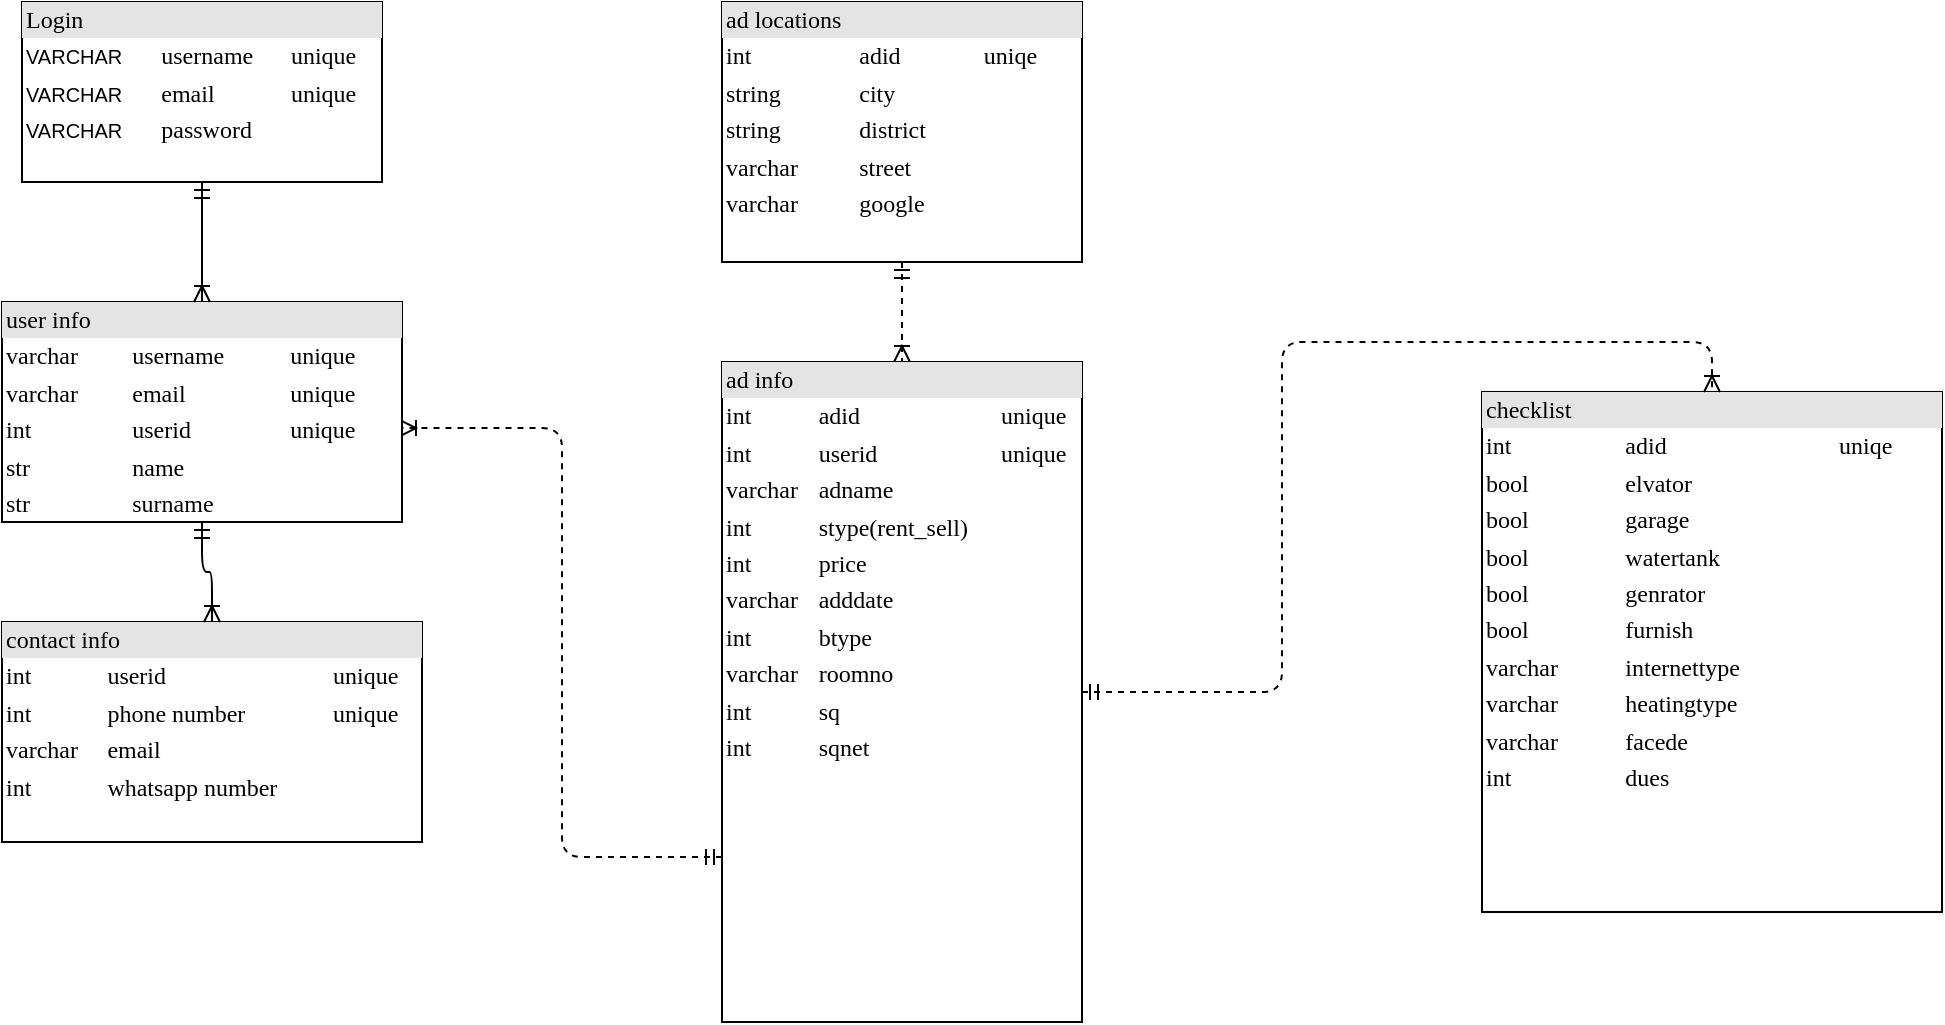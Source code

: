 <mxfile version="20.6.0" type="github">
  <diagram name="Page-1" id="2ca16b54-16f6-2749-3443-fa8db7711227">
    <mxGraphModel dx="1422" dy="737" grid="1" gridSize="10" guides="1" tooltips="1" connect="1" arrows="1" fold="1" page="1" pageScale="1" pageWidth="1100" pageHeight="850" background="none" math="0" shadow="0">
      <root>
        <mxCell id="0" />
        <mxCell id="1" parent="0" />
        <mxCell id="2ed32ef02a7f4228-1" value="&lt;div style=&quot;box-sizing:border-box;width:100%;background:#e4e4e4;padding:2px;&quot;&gt;Login&lt;/div&gt;&lt;table style=&quot;width:100%;font-size:1em;&quot; cellpadding=&quot;2&quot; cellspacing=&quot;0&quot;&gt;&lt;tbody&gt;&lt;tr&gt;&lt;td&gt;&lt;span style=&quot;font-family: Verdana, sans-serif; background-color: rgb(255, 255, 255);&quot;&gt;&lt;font style=&quot;font-size: 10px;&quot;&gt;VARCHAR&lt;/font&gt;&lt;/span&gt;&lt;br&gt;&lt;/td&gt;&lt;td&gt;username&lt;/td&gt;&lt;td&gt;unique&lt;br&gt;&lt;/td&gt;&lt;/tr&gt;&lt;tr&gt;&lt;td&gt;&lt;span style=&quot;font-family: Verdana, sans-serif; font-size: 10px; background-color: rgb(255, 255, 255);&quot;&gt;VARCHAR&lt;/span&gt;&lt;br&gt;&lt;/td&gt;&lt;td&gt;email&lt;/td&gt;&lt;td&gt;unique&lt;/td&gt;&lt;/tr&gt;&lt;tr&gt;&lt;td&gt;&lt;span style=&quot;font-family: Verdana, sans-serif; font-size: 10px; background-color: rgb(255, 255, 255);&quot;&gt;VARCHAR&lt;/span&gt;&lt;br&gt;&lt;/td&gt;&lt;td&gt;password&lt;/td&gt;&lt;td&gt;&lt;br&gt;&lt;/td&gt;&lt;/tr&gt;&lt;tr&gt;&lt;td&gt;&lt;/td&gt;&lt;td&gt;&lt;br&gt;&lt;/td&gt;&lt;td&gt;&lt;br&gt;&lt;/td&gt;&lt;/tr&gt;&lt;/tbody&gt;&lt;/table&gt;" style="verticalAlign=top;align=left;overflow=fill;html=1;rounded=0;shadow=0;comic=0;labelBackgroundColor=none;strokeWidth=1;fontFamily=Verdana;fontSize=12" parent="1" vertex="1">
          <mxGeometry x="110" y="100" width="180" height="90" as="geometry" />
        </mxCell>
        <mxCell id="2ed32ef02a7f4228-18" style="edgeStyle=orthogonalEdgeStyle;html=1;entryX=0.5;entryY=0;dashed=1;labelBackgroundColor=none;startArrow=ERmandOne;endArrow=ERoneToMany;fontFamily=Verdana;fontSize=12;align=left;" parent="1" source="2ed32ef02a7f4228-2" target="2ed32ef02a7f4228-8" edge="1">
          <mxGeometry relative="1" as="geometry" />
        </mxCell>
        <mxCell id="2ed32ef02a7f4228-2" value="&lt;div style=&quot;box-sizing: border-box ; width: 100% ; background: #e4e4e4 ; padding: 2px&quot;&gt;ad locations&lt;/div&gt;&lt;table style=&quot;width: 100%; font-size: 1em;&quot; cellpadding=&quot;2&quot; cellspacing=&quot;0&quot;&gt;&lt;tbody&gt;&lt;/tbody&gt;&lt;/table&gt;&lt;table style=&quot;font-size: 1em; width: 180px;&quot; cellpadding=&quot;2&quot; cellspacing=&quot;0&quot;&gt;&lt;tbody&gt;&lt;tr&gt;&lt;td&gt;int&lt;/td&gt;&lt;td&gt;adid&lt;/td&gt;&lt;td&gt;uniqe&lt;/td&gt;&lt;/tr&gt;&lt;tr&gt;&lt;td&gt;string&lt;br&gt;&lt;/td&gt;&lt;td&gt;city&lt;br&gt;&lt;/td&gt;&lt;td&gt;&lt;br&gt;&lt;/td&gt;&lt;/tr&gt;&lt;tr&gt;&lt;td&gt;string&lt;/td&gt;&lt;td&gt;district&lt;br&gt;&lt;/td&gt;&lt;td&gt;&lt;br&gt;&lt;/td&gt;&lt;/tr&gt;&lt;tr&gt;&lt;td&gt;varchar&lt;br&gt;&lt;/td&gt;&lt;td&gt;street&lt;/td&gt;&lt;td&gt;&lt;br&gt;&lt;/td&gt;&lt;/tr&gt;&lt;tr&gt;&lt;td&gt;varchar&lt;/td&gt;&lt;td&gt;google&lt;/td&gt;&lt;td&gt;&lt;br&gt;&lt;/td&gt;&lt;/tr&gt;&lt;/tbody&gt;&lt;/table&gt;" style="verticalAlign=top;align=left;overflow=fill;html=1;rounded=0;shadow=0;comic=0;labelBackgroundColor=none;strokeWidth=1;fontFamily=Verdana;fontSize=12" parent="1" vertex="1">
          <mxGeometry x="460" y="100" width="180" height="130" as="geometry" />
        </mxCell>
        <mxCell id="2ed32ef02a7f4228-22" style="edgeStyle=orthogonalEdgeStyle;html=1;exitX=0;exitY=0.75;entryX=0.995;entryY=0.573;dashed=1;labelBackgroundColor=none;startArrow=ERmandOne;endArrow=ERoneToMany;fontFamily=Verdana;fontSize=12;align=left;entryDx=0;entryDy=0;entryPerimeter=0;" parent="1" source="2ed32ef02a7f4228-8" target="2ed32ef02a7f4228-5" edge="1">
          <mxGeometry relative="1" as="geometry" />
        </mxCell>
        <mxCell id="2ed32ef02a7f4228-4" value="&lt;div style=&quot;box-sizing: border-box ; width: 100% ; background: #e4e4e4 ; padding: 2px&quot;&gt;contact info&lt;/div&gt;&lt;table style=&quot;width: 100% ; font-size: 1em&quot; cellpadding=&quot;2&quot; cellspacing=&quot;0&quot;&gt;&lt;tbody&gt;&lt;tr&gt;&lt;td&gt;int&lt;/td&gt;&lt;td&gt;userid&lt;/td&gt;&lt;td&gt;unique&lt;/td&gt;&lt;/tr&gt;&lt;tr&gt;&lt;td&gt;int&lt;/td&gt;&lt;td&gt;phone number&lt;/td&gt;&lt;td&gt;unique&lt;/td&gt;&lt;/tr&gt;&lt;tr&gt;&lt;td&gt;varchar&lt;/td&gt;&lt;td&gt;email&lt;/td&gt;&lt;td&gt;&lt;br&gt;&lt;/td&gt;&lt;/tr&gt;&lt;tr&gt;&lt;td&gt;int&lt;/td&gt;&lt;td&gt;whatsapp number&lt;/td&gt;&lt;td&gt;&lt;br&gt;&lt;/td&gt;&lt;/tr&gt;&lt;tr&gt;&lt;td&gt;&lt;br&gt;&lt;/td&gt;&lt;td&gt;&lt;br&gt;&lt;/td&gt;&lt;td&gt;&lt;br&gt;&lt;/td&gt;&lt;/tr&gt;&lt;/tbody&gt;&lt;/table&gt;" style="verticalAlign=top;align=left;overflow=fill;html=1;rounded=0;shadow=0;comic=0;labelBackgroundColor=none;strokeWidth=1;fontFamily=Verdana;fontSize=12" parent="1" vertex="1">
          <mxGeometry x="100" y="410" width="210" height="110" as="geometry" />
        </mxCell>
        <mxCell id="2ed32ef02a7f4228-15" style="edgeStyle=orthogonalEdgeStyle;html=1;entryX=0.5;entryY=0;labelBackgroundColor=none;startArrow=ERmandOne;endArrow=ERoneToMany;fontFamily=Verdana;fontSize=12;align=left;" parent="1" source="2ed32ef02a7f4228-5" target="2ed32ef02a7f4228-4" edge="1">
          <mxGeometry relative="1" as="geometry" />
        </mxCell>
        <mxCell id="2ed32ef02a7f4228-5" value="&lt;div style=&quot;box-sizing:border-box;width:100%;background:#e4e4e4;padding:2px;&quot;&gt;user info&lt;/div&gt;&lt;table style=&quot;width:100%;font-size:1em;&quot; cellpadding=&quot;2&quot; cellspacing=&quot;0&quot;&gt;&lt;tbody&gt;&lt;tr&gt;&lt;td&gt;varchar&lt;/td&gt;&lt;td&gt;username&lt;br&gt;&lt;/td&gt;&lt;td&gt;unique&lt;/td&gt;&lt;/tr&gt;&lt;tr&gt;&lt;td&gt;varchar&lt;/td&gt;&lt;td&gt;email&lt;/td&gt;&lt;td&gt;unique&lt;/td&gt;&lt;/tr&gt;&lt;tr&gt;&lt;td&gt;int&lt;/td&gt;&lt;td&gt;userid&lt;/td&gt;&lt;td&gt;unique&lt;/td&gt;&lt;/tr&gt;&lt;tr&gt;&lt;td&gt;str&lt;/td&gt;&lt;td&gt;name&lt;/td&gt;&lt;td&gt;&lt;br&gt;&lt;/td&gt;&lt;/tr&gt;&lt;tr&gt;&lt;td&gt;str&lt;/td&gt;&lt;td&gt;surname&lt;/td&gt;&lt;td&gt;&lt;br&gt;&lt;/td&gt;&lt;/tr&gt;&lt;/tbody&gt;&lt;/table&gt;" style="verticalAlign=top;align=left;overflow=fill;html=1;rounded=0;shadow=0;comic=0;labelBackgroundColor=none;strokeWidth=1;fontFamily=Verdana;fontSize=12" parent="1" vertex="1">
          <mxGeometry x="100" y="250" width="200" height="110" as="geometry" />
        </mxCell>
        <mxCell id="2ed32ef02a7f4228-7" value="&lt;div style=&quot;box-sizing: border-box ; width: 100% ; background: #e4e4e4 ; padding: 2px&quot;&gt;checklist&lt;/div&gt;&lt;table style=&quot;width: 100% ; font-size: 1em&quot; cellpadding=&quot;2&quot; cellspacing=&quot;0&quot;&gt;&lt;tbody&gt;&lt;tr&gt;&lt;td&gt;int&lt;/td&gt;&lt;td&gt;adid&lt;/td&gt;&lt;td&gt;uniqe&lt;/td&gt;&lt;/tr&gt;&lt;tr&gt;&lt;td&gt;bool&lt;/td&gt;&lt;td&gt;elvator&lt;/td&gt;&lt;td&gt;&lt;br&gt;&lt;/td&gt;&lt;/tr&gt;&lt;tr&gt;&lt;td&gt;bool&lt;/td&gt;&lt;td&gt;garage&lt;br&gt;&lt;/td&gt;&lt;td&gt;&lt;br&gt;&lt;/td&gt;&lt;/tr&gt;&lt;tr&gt;&lt;td&gt;bool&lt;/td&gt;&lt;td&gt;watertank&lt;/td&gt;&lt;td&gt;&lt;br&gt;&lt;/td&gt;&lt;/tr&gt;&lt;tr&gt;&lt;td&gt;bool&lt;/td&gt;&lt;td&gt;genrator&lt;/td&gt;&lt;td&gt;&lt;br&gt;&lt;/td&gt;&lt;/tr&gt;&lt;tr&gt;&lt;td&gt;bool&lt;/td&gt;&lt;td&gt;furnish&lt;br&gt;&lt;/td&gt;&lt;td&gt;&lt;br&gt;&lt;/td&gt;&lt;/tr&gt;&lt;tr&gt;&lt;td&gt;varchar&lt;/td&gt;&lt;td&gt;internettype&lt;br&gt;&lt;/td&gt;&lt;td&gt;&lt;br&gt;&lt;/td&gt;&lt;/tr&gt;&lt;tr&gt;&lt;td&gt;varchar&lt;/td&gt;&lt;td&gt;heatingtype&lt;/td&gt;&lt;td&gt;&lt;br&gt;&lt;/td&gt;&lt;/tr&gt;&lt;tr&gt;&lt;td&gt;varchar&lt;/td&gt;&lt;td&gt;facede&lt;br&gt;&lt;/td&gt;&lt;td&gt;&lt;br&gt;&lt;/td&gt;&lt;/tr&gt;&lt;tr&gt;&lt;td&gt;int&lt;/td&gt;&lt;td&gt;dues&lt;/td&gt;&lt;td&gt;&lt;br&gt;&lt;/td&gt;&lt;/tr&gt;&lt;tr&gt;&lt;td&gt;&lt;br&gt;&lt;/td&gt;&lt;td&gt;&lt;br&gt;&lt;/td&gt;&lt;td&gt;&lt;br&gt;&lt;/td&gt;&lt;/tr&gt;&lt;/tbody&gt;&lt;/table&gt;" style="verticalAlign=top;align=left;overflow=fill;html=1;rounded=0;shadow=0;comic=0;labelBackgroundColor=none;strokeWidth=1;fontFamily=Verdana;fontSize=12" parent="1" vertex="1">
          <mxGeometry x="840" y="295" width="230" height="260" as="geometry" />
        </mxCell>
        <mxCell id="2ed32ef02a7f4228-17" style="edgeStyle=orthogonalEdgeStyle;html=1;entryX=0.5;entryY=0;labelBackgroundColor=none;startArrow=ERmandOne;endArrow=ERoneToMany;fontFamily=Verdana;fontSize=12;align=left;dashed=1;" parent="1" source="2ed32ef02a7f4228-8" target="2ed32ef02a7f4228-7" edge="1">
          <mxGeometry relative="1" as="geometry" />
        </mxCell>
        <mxCell id="2ed32ef02a7f4228-8" value="&lt;div style=&quot;box-sizing: border-box ; width: 100% ; background: #e4e4e4 ; padding: 2px&quot;&gt;ad info&lt;/div&gt;&lt;table style=&quot;width: 100% ; font-size: 1em&quot; cellpadding=&quot;2&quot; cellspacing=&quot;0&quot;&gt;&lt;tbody&gt;&lt;tr&gt;&lt;td&gt;int&lt;/td&gt;&lt;td&gt;adid&lt;/td&gt;&lt;td&gt;unique&lt;/td&gt;&lt;/tr&gt;&lt;tr&gt;&lt;td&gt;int&lt;/td&gt;&lt;td&gt;userid&lt;/td&gt;&lt;td&gt;unique&lt;/td&gt;&lt;/tr&gt;&lt;tr&gt;&lt;td&gt;varchar&lt;/td&gt;&lt;td&gt;adname&lt;/td&gt;&lt;td&gt;&lt;br&gt;&lt;/td&gt;&lt;/tr&gt;&lt;tr&gt;&lt;td&gt;int&lt;br&gt;&lt;/td&gt;&lt;td&gt;stype(rent_sell)&lt;br&gt;&lt;/td&gt;&lt;td&gt;&lt;br&gt;&lt;/td&gt;&lt;/tr&gt;&lt;tr&gt;&lt;td&gt;int&lt;br&gt;&lt;/td&gt;&lt;td&gt;price&lt;br&gt;&lt;/td&gt;&lt;td&gt;&lt;br&gt;&lt;/td&gt;&lt;/tr&gt;&lt;tr&gt;&lt;td&gt;varchar&lt;br&gt;&lt;/td&gt;&lt;td&gt;adddate&lt;br&gt;&lt;/td&gt;&lt;td&gt;&lt;br&gt;&lt;/td&gt;&lt;/tr&gt;&lt;tr&gt;&lt;td&gt;int&lt;/td&gt;&lt;td&gt;btype&lt;/td&gt;&lt;td&gt;&lt;br&gt;&lt;/td&gt;&lt;/tr&gt;&lt;tr&gt;&lt;td&gt;varchar&lt;br&gt;&lt;/td&gt;&lt;td&gt;roomno&lt;/td&gt;&lt;td&gt;&lt;br&gt;&lt;/td&gt;&lt;/tr&gt;&lt;tr&gt;&lt;td&gt;int&lt;/td&gt;&lt;td&gt;sq&lt;/td&gt;&lt;td&gt;&lt;br&gt;&lt;/td&gt;&lt;/tr&gt;&lt;tr&gt;&lt;td&gt;int&lt;/td&gt;&lt;td&gt;sqnet&lt;/td&gt;&lt;td&gt;&lt;br&gt;&lt;/td&gt;&lt;/tr&gt;&lt;tr&gt;&lt;td&gt;&lt;/td&gt;&lt;td&gt;&lt;/td&gt;&lt;td&gt;&lt;br&gt;&lt;/td&gt;&lt;/tr&gt;&lt;/tbody&gt;&lt;/table&gt;" style="verticalAlign=top;align=left;overflow=fill;html=1;rounded=0;shadow=0;comic=0;labelBackgroundColor=none;strokeWidth=1;fontFamily=Verdana;fontSize=12" parent="1" vertex="1">
          <mxGeometry x="460" y="280" width="180" height="330" as="geometry" />
        </mxCell>
        <mxCell id="2ed32ef02a7f4228-13" value="" style="edgeStyle=orthogonalEdgeStyle;html=1;endArrow=ERoneToMany;startArrow=ERmandOne;labelBackgroundColor=none;fontFamily=Verdana;fontSize=12;align=left;exitX=0.5;exitY=1;entryX=0.5;entryY=0;" parent="1" source="2ed32ef02a7f4228-1" target="2ed32ef02a7f4228-5" edge="1">
          <mxGeometry width="100" height="100" relative="1" as="geometry">
            <mxPoint x="350" y="370" as="sourcePoint" />
            <mxPoint x="450" y="270" as="targetPoint" />
          </mxGeometry>
        </mxCell>
      </root>
    </mxGraphModel>
  </diagram>
</mxfile>
